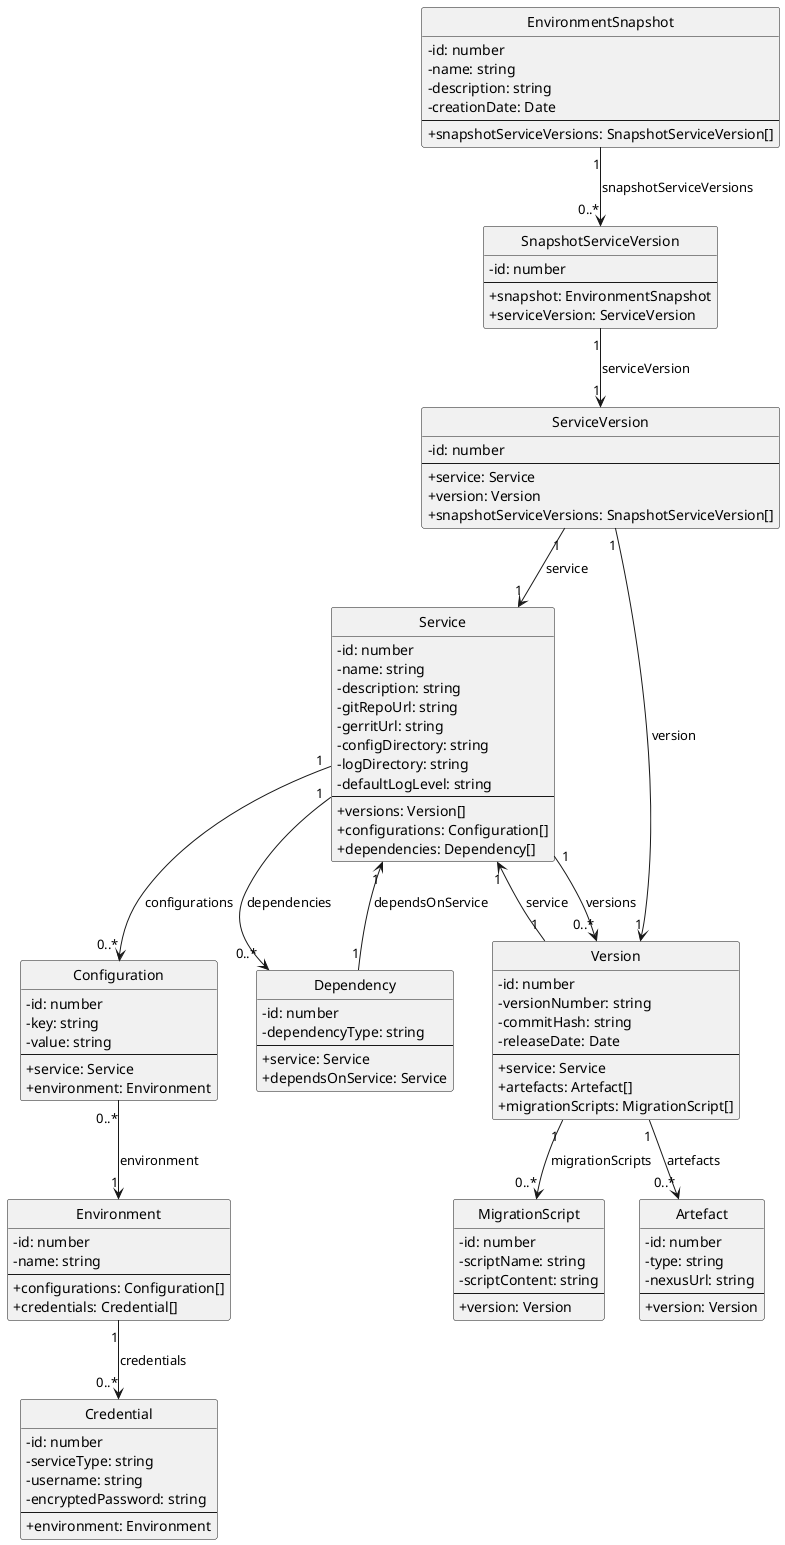 @startuml
hide circle
skinparam classAttributeIconSize 0

class Service {
  - id: number
  - name: string
  - description: string
  - gitRepoUrl: string
  - gerritUrl: string
  - configDirectory: string
  - logDirectory: string
  - defaultLogLevel: string
  --
  + versions: Version[]
  + configurations: Configuration[]
  + dependencies: Dependency[]
}

class Version {
  - id: number
  - versionNumber: string
  - commitHash: string
  - releaseDate: Date
  --
  + service: Service
  + artefacts: Artefact[]
  + migrationScripts: MigrationScript[]
}

class Artefact {
  - id: number
  - type: string
  - nexusUrl: string
  --
  + version: Version
}

class MigrationScript {
  - id: number
  - scriptName: string
  - scriptContent: string
  --
  + version: Version
}

class Configuration {
  - id: number
  - key: string
  - value: string
  --
  + service: Service
  + environment: Environment
}

class Dependency {
  - id: number
  - dependencyType: string
  --
  + service: Service
  + dependsOnService: Service
}

class Credential {
  - id: number
  - serviceType: string
  - username: string
  - encryptedPassword: string
  --
  + environment: Environment
}

class Environment {
  - id: number
  - name: string
  --
  + configurations: Configuration[]
  + credentials: Credential[]
}

class EnvironmentSnapshot {
  - id: number
  - name: string
  - description: string
  - creationDate: Date
  --
  + snapshotServiceVersions: SnapshotServiceVersion[]
}

class ServiceVersion {
  - id: number
  --
  + service: Service
  + version: Version
  + snapshotServiceVersions: SnapshotServiceVersion[]
}

class SnapshotServiceVersion {
  - id: number
  --
  + snapshot: EnvironmentSnapshot
  + serviceVersion: ServiceVersion
}

' Relations entre les classes
Service "1" --> "0..*" Version : versions
Version "1" --> "0..*" Artefact : artefacts
Version "1" --> "0..*" MigrationScript : migrationScripts
Version "1" --> "1" Service : service

Service "1" --> "0..*" Configuration : configurations
Configuration "0..*" --> "1" Environment : environment

Service "1" --> "0..*" Dependency : dependencies
Dependency "1" --> "1" Service : dependsOnService

Environment "1" --> "0..*" Credential : credentials

EnvironmentSnapshot "1" --> "0..*" SnapshotServiceVersion : snapshotServiceVersions
SnapshotServiceVersion "1" --> "1" ServiceVersion : serviceVersion
ServiceVersion "1" --> "1" Service : service
ServiceVersion "1" --> "1" Version : version
@enduml
